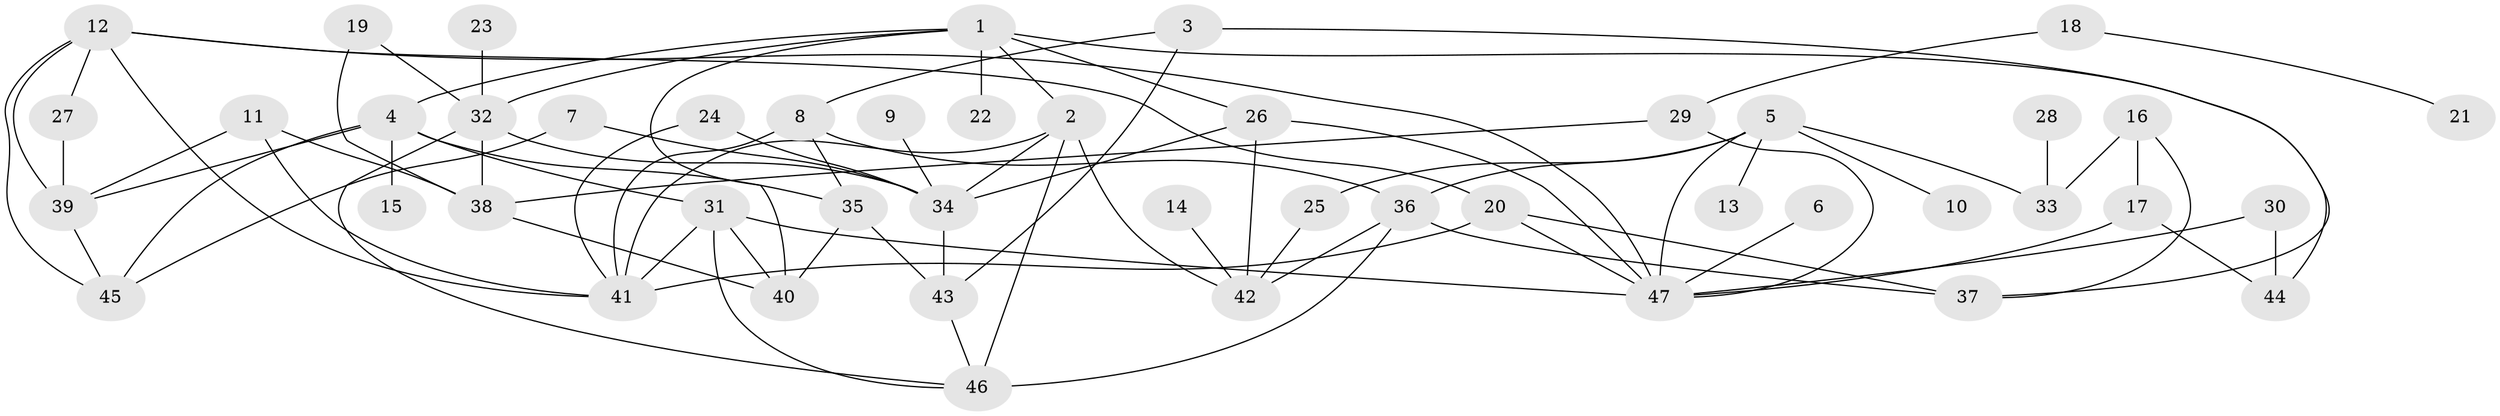 // original degree distribution, {2: 0.1935483870967742, 7: 0.021505376344086023, 4: 0.16129032258064516, 5: 0.053763440860215055, 3: 0.25806451612903225, 6: 0.053763440860215055, 8: 0.010752688172043012, 1: 0.24731182795698925}
// Generated by graph-tools (version 1.1) at 2025/49/03/09/25 03:49:16]
// undirected, 47 vertices, 83 edges
graph export_dot {
graph [start="1"]
  node [color=gray90,style=filled];
  1;
  2;
  3;
  4;
  5;
  6;
  7;
  8;
  9;
  10;
  11;
  12;
  13;
  14;
  15;
  16;
  17;
  18;
  19;
  20;
  21;
  22;
  23;
  24;
  25;
  26;
  27;
  28;
  29;
  30;
  31;
  32;
  33;
  34;
  35;
  36;
  37;
  38;
  39;
  40;
  41;
  42;
  43;
  44;
  45;
  46;
  47;
  1 -- 2 [weight=1.0];
  1 -- 4 [weight=1.0];
  1 -- 22 [weight=1.0];
  1 -- 26 [weight=1.0];
  1 -- 32 [weight=1.0];
  1 -- 40 [weight=1.0];
  1 -- 44 [weight=1.0];
  2 -- 34 [weight=1.0];
  2 -- 41 [weight=1.0];
  2 -- 42 [weight=1.0];
  2 -- 46 [weight=1.0];
  3 -- 8 [weight=1.0];
  3 -- 37 [weight=1.0];
  3 -- 43 [weight=1.0];
  4 -- 15 [weight=1.0];
  4 -- 31 [weight=2.0];
  4 -- 35 [weight=1.0];
  4 -- 39 [weight=2.0];
  4 -- 45 [weight=1.0];
  5 -- 10 [weight=1.0];
  5 -- 13 [weight=1.0];
  5 -- 25 [weight=1.0];
  5 -- 33 [weight=1.0];
  5 -- 36 [weight=1.0];
  5 -- 47 [weight=1.0];
  6 -- 47 [weight=1.0];
  7 -- 34 [weight=1.0];
  7 -- 45 [weight=1.0];
  8 -- 35 [weight=1.0];
  8 -- 36 [weight=1.0];
  8 -- 41 [weight=1.0];
  9 -- 34 [weight=1.0];
  11 -- 38 [weight=1.0];
  11 -- 39 [weight=1.0];
  11 -- 41 [weight=1.0];
  12 -- 20 [weight=1.0];
  12 -- 27 [weight=1.0];
  12 -- 39 [weight=1.0];
  12 -- 41 [weight=1.0];
  12 -- 45 [weight=1.0];
  12 -- 47 [weight=1.0];
  14 -- 42 [weight=1.0];
  16 -- 17 [weight=1.0];
  16 -- 33 [weight=1.0];
  16 -- 37 [weight=1.0];
  17 -- 44 [weight=1.0];
  17 -- 47 [weight=1.0];
  18 -- 21 [weight=1.0];
  18 -- 29 [weight=1.0];
  19 -- 32 [weight=1.0];
  19 -- 38 [weight=1.0];
  20 -- 37 [weight=1.0];
  20 -- 41 [weight=1.0];
  20 -- 47 [weight=1.0];
  23 -- 32 [weight=1.0];
  24 -- 34 [weight=1.0];
  24 -- 41 [weight=1.0];
  25 -- 42 [weight=1.0];
  26 -- 34 [weight=1.0];
  26 -- 42 [weight=1.0];
  26 -- 47 [weight=1.0];
  27 -- 39 [weight=1.0];
  28 -- 33 [weight=1.0];
  29 -- 38 [weight=1.0];
  29 -- 47 [weight=1.0];
  30 -- 44 [weight=1.0];
  30 -- 47 [weight=1.0];
  31 -- 40 [weight=1.0];
  31 -- 41 [weight=2.0];
  31 -- 46 [weight=1.0];
  31 -- 47 [weight=1.0];
  32 -- 34 [weight=1.0];
  32 -- 38 [weight=1.0];
  32 -- 46 [weight=1.0];
  34 -- 43 [weight=1.0];
  35 -- 40 [weight=1.0];
  35 -- 43 [weight=1.0];
  36 -- 37 [weight=1.0];
  36 -- 42 [weight=1.0];
  36 -- 46 [weight=2.0];
  38 -- 40 [weight=1.0];
  39 -- 45 [weight=1.0];
  43 -- 46 [weight=1.0];
}
